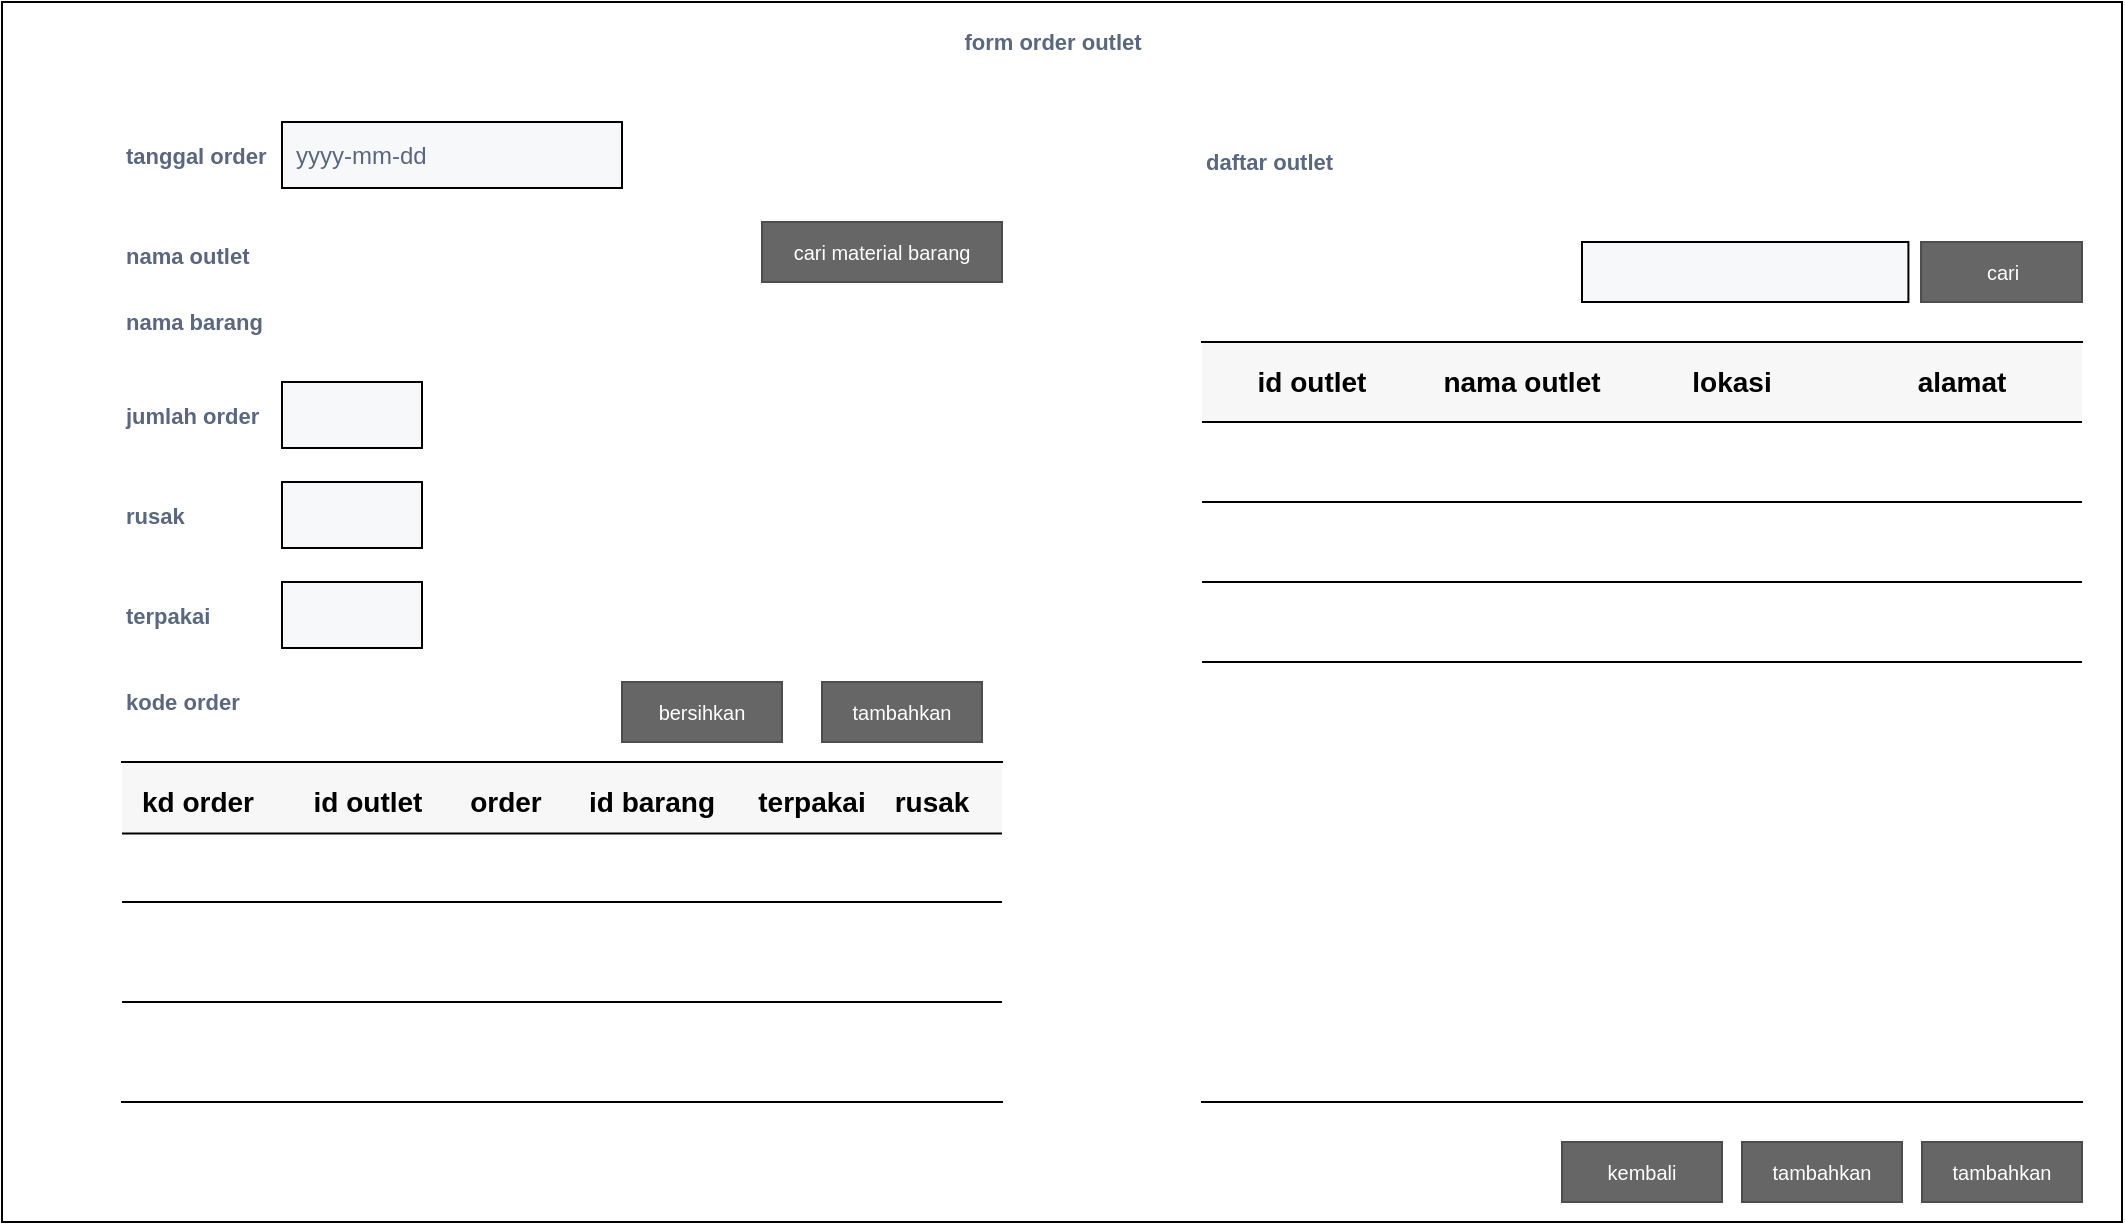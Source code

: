 <mxfile version="12.8.5" type="github">
  <diagram id="yg1paYqdCrh0pD1ITqRo" name="Page-1">
    <mxGraphModel dx="868" dy="390" grid="1" gridSize="10" guides="1" tooltips="1" connect="1" arrows="1" fold="1" page="1" pageScale="1" pageWidth="850" pageHeight="1100" math="0" shadow="0">
      <root>
        <mxCell id="0" />
        <mxCell id="1" parent="0" />
        <mxCell id="eWDfw4_UJDr3bdIwtCD6-1" value="" style="whiteSpace=wrap;html=1;rounded=0;shadow=0;labelBackgroundColor=none;strokeColor=#000000;strokeWidth=1;fillColor=none;fontFamily=Verdana;fontSize=12;fontColor=#000000;align=center;comic=0;" parent="1" vertex="1">
          <mxGeometry x="20" y="20" width="1060" height="610" as="geometry" />
        </mxCell>
        <mxCell id="eWDfw4_UJDr3bdIwtCD6-6" value="cari material barang" style="rounded=0;html=1;shadow=0;dashed=0;whiteSpace=wrap;fontSize=10;fillColor=#666666;align=center;strokeColor=#4D4D4D;fontColor=#ffffff;comic=0;" parent="1" vertex="1">
          <mxGeometry x="400" y="130" width="120" height="30" as="geometry" />
        </mxCell>
        <mxCell id="eWDfw4_UJDr3bdIwtCD6-8" value="" style="group" parent="1" vertex="1" connectable="0">
          <mxGeometry x="80" y="130" width="250" height="33" as="geometry" />
        </mxCell>
        <mxCell id="eWDfw4_UJDr3bdIwtCD6-9" value="nama outlet" style="fillColor=none;strokeColor=none;html=1;fontSize=11;fontStyle=0;align=left;fontColor=#596780;fontStyle=1;fontSize=11;comic=0;" parent="eWDfw4_UJDr3bdIwtCD6-8" vertex="1">
          <mxGeometry y="6.5" width="70" height="20" as="geometry" />
        </mxCell>
        <mxCell id="eWDfw4_UJDr3bdIwtCD6-11" value="nama barang" style="fillColor=none;strokeColor=none;html=1;fontSize=11;fontStyle=0;align=left;fontColor=#596780;fontStyle=1;fontSize=11;comic=0;" parent="1" vertex="1">
          <mxGeometry x="80" y="170" width="70" height="20" as="geometry" />
        </mxCell>
        <mxCell id="eWDfw4_UJDr3bdIwtCD6-16" value="yyy-mm-ddd" style="group" parent="1" vertex="1" connectable="0">
          <mxGeometry x="80" y="80" width="250" height="33" as="geometry" />
        </mxCell>
        <mxCell id="eWDfw4_UJDr3bdIwtCD6-17" value="tanggal order" style="fillColor=none;strokeColor=none;html=1;fontSize=11;fontStyle=0;align=left;fontColor=#596780;fontStyle=1;fontSize=11;comic=0;" parent="eWDfw4_UJDr3bdIwtCD6-16" vertex="1">
          <mxGeometry y="6.5" width="70" height="20" as="geometry" />
        </mxCell>
        <mxCell id="eWDfw4_UJDr3bdIwtCD6-18" value="yyyy-mm-dd" style="rounded=0;arcSize=9;fillColor=#F7F8F9;align=left;spacingLeft=5;strokeColor=#000000;html=1;strokeWidth=1;fontColor=#596780;fontSize=12;comic=0;" parent="eWDfw4_UJDr3bdIwtCD6-16" vertex="1">
          <mxGeometry x="80" width="170" height="33" as="geometry" />
        </mxCell>
        <mxCell id="eWDfw4_UJDr3bdIwtCD6-19" value="kode order" style="fillColor=none;strokeColor=none;html=1;fontSize=11;fontStyle=0;align=left;fontColor=#596780;fontStyle=1;fontSize=11;comic=0;" parent="1" vertex="1">
          <mxGeometry x="80" y="360" width="70" height="20" as="geometry" />
        </mxCell>
        <mxCell id="eWDfw4_UJDr3bdIwtCD6-20" value="" style="shape=partialRectangle;right=0;left=0;strokeColor=#000000;fillColor=#ffffff;whiteSpace=wrap;" parent="1" vertex="1">
          <mxGeometry x="80" y="400" width="440" height="170" as="geometry" />
        </mxCell>
        <mxCell id="eWDfw4_UJDr3bdIwtCD6-21" value="" style="html=1;shadow=0;dashed=0;shape=mxgraph.bootstrap.horLines;strokeColor=inherit;fillColor=#000000;fillOpacity=3;resizeWidth=1;" parent="eWDfw4_UJDr3bdIwtCD6-20" vertex="1">
          <mxGeometry width="440" height="40" relative="1" as="geometry" />
        </mxCell>
        <mxCell id="eWDfw4_UJDr3bdIwtCD6-22" value="kd order" style="html=1;shadow=0;dashed=0;shape=mxgraph.bootstrap.rect;strokeColor=none;fillColor=none;fontSize=14;fontStyle=1;align=center;whiteSpace=wrap;resizeHeight=1;" parent="eWDfw4_UJDr3bdIwtCD6-21" vertex="1">
          <mxGeometry width="70" height="40" relative="1" as="geometry">
            <mxPoint x="3" as="offset" />
          </mxGeometry>
        </mxCell>
        <mxCell id="eWDfw4_UJDr3bdIwtCD6-23" value="id outlet" style="html=1;shadow=0;dashed=0;shape=mxgraph.bootstrap.rect;strokeColor=none;fillColor=none;fontSize=14;fontStyle=1;align=center;whiteSpace=wrap;resizeHeight=1;" parent="eWDfw4_UJDr3bdIwtCD6-21" vertex="1">
          <mxGeometry width="70" height="40" relative="1" as="geometry">
            <mxPoint x="88" as="offset" />
          </mxGeometry>
        </mxCell>
        <mxCell id="eWDfw4_UJDr3bdIwtCD6-24" value="order" style="html=1;shadow=0;dashed=0;shape=mxgraph.bootstrap.rect;strokeColor=none;fillColor=none;fontSize=14;fontStyle=1;align=center;whiteSpace=wrap;resizeHeight=1;" parent="eWDfw4_UJDr3bdIwtCD6-21" vertex="1">
          <mxGeometry width="60" height="40" relative="1" as="geometry">
            <mxPoint x="162" as="offset" />
          </mxGeometry>
        </mxCell>
        <mxCell id="eWDfw4_UJDr3bdIwtCD6-25" value="id barang" style="html=1;shadow=0;dashed=0;shape=mxgraph.bootstrap.rect;strokeColor=none;fillColor=none;fontSize=14;fontStyle=1;align=center;whiteSpace=wrap;resizeHeight=1;" parent="eWDfw4_UJDr3bdIwtCD6-21" vertex="1">
          <mxGeometry width="90" height="40" relative="1" as="geometry">
            <mxPoint x="220" as="offset" />
          </mxGeometry>
        </mxCell>
        <mxCell id="4aZbBNj6QW1r3uf6kM99-2" value="terpakai" style="html=1;shadow=0;dashed=0;shape=mxgraph.bootstrap.rect;strokeColor=none;fillColor=none;fontSize=14;fontStyle=1;align=center;whiteSpace=wrap;resizeHeight=1;" vertex="1" parent="eWDfw4_UJDr3bdIwtCD6-21">
          <mxGeometry width="90" height="40" relative="1" as="geometry">
            <mxPoint x="300" as="offset" />
          </mxGeometry>
        </mxCell>
        <mxCell id="4aZbBNj6QW1r3uf6kM99-3" value="rusak" style="html=1;shadow=0;dashed=0;shape=mxgraph.bootstrap.rect;strokeColor=none;fillColor=none;fontSize=14;fontStyle=1;align=center;whiteSpace=wrap;resizeHeight=1;" vertex="1" parent="eWDfw4_UJDr3bdIwtCD6-21">
          <mxGeometry width="70" height="40" relative="1" as="geometry">
            <mxPoint x="370" as="offset" />
          </mxGeometry>
        </mxCell>
        <mxCell id="eWDfw4_UJDr3bdIwtCD6-26" value="" style="strokeColor=#000000;fillColor=inherit;gradientColor=inherit;html=1;shadow=0;dashed=0;shape=mxgraph.bootstrap.horLines;resizeWidth=1;" parent="eWDfw4_UJDr3bdIwtCD6-20" vertex="1">
          <mxGeometry width="440" height="50" relative="1" as="geometry">
            <mxPoint y="120" as="offset" />
          </mxGeometry>
        </mxCell>
        <mxCell id="eWDfw4_UJDr3bdIwtCD6-27" value="" style="strokeColor=#000000;fillColor=inherit;gradientColor=inherit;html=1;shadow=0;dashed=0;shape=mxgraph.bootstrap.horLines;resizeWidth=1;" parent="eWDfw4_UJDr3bdIwtCD6-20" vertex="1">
          <mxGeometry y="35.79" width="440" height="34.21" as="geometry">
            <mxPoint y="140" as="offset" />
          </mxGeometry>
        </mxCell>
        <mxCell id="eWDfw4_UJDr3bdIwtCD6-28" value="bersihkan" style="rounded=0;html=1;shadow=0;dashed=0;whiteSpace=wrap;fontSize=10;fillColor=#666666;align=center;strokeColor=#4D4D4D;fontColor=#ffffff;comic=0;" parent="1" vertex="1">
          <mxGeometry x="330" y="360" width="80" height="30" as="geometry" />
        </mxCell>
        <mxCell id="eWDfw4_UJDr3bdIwtCD6-29" value="tambahkan" style="rounded=0;html=1;shadow=0;dashed=0;whiteSpace=wrap;fontSize=10;fillColor=#666666;align=center;strokeColor=#4D4D4D;fontColor=#ffffff;comic=0;" parent="1" vertex="1">
          <mxGeometry x="430" y="360" width="80" height="30" as="geometry" />
        </mxCell>
        <mxCell id="eWDfw4_UJDr3bdIwtCD6-30" value="" style="shape=partialRectangle;right=0;left=0;strokeColor=#000000;fillColor=#ffffff;whiteSpace=wrap;" parent="1" vertex="1">
          <mxGeometry x="620" y="190" width="440" height="380" as="geometry" />
        </mxCell>
        <mxCell id="eWDfw4_UJDr3bdIwtCD6-31" value="" style="html=1;shadow=0;dashed=0;shape=mxgraph.bootstrap.horLines;strokeColor=inherit;fillColor=#000000;fillOpacity=3;resizeWidth=1;" parent="eWDfw4_UJDr3bdIwtCD6-30" vertex="1">
          <mxGeometry width="440" height="40" relative="1" as="geometry" />
        </mxCell>
        <mxCell id="eWDfw4_UJDr3bdIwtCD6-32" value="id outlet" style="html=1;shadow=0;dashed=0;shape=mxgraph.bootstrap.rect;strokeColor=none;fillColor=none;fontSize=14;fontStyle=1;align=center;whiteSpace=wrap;resizeHeight=1;" parent="eWDfw4_UJDr3bdIwtCD6-31" vertex="1">
          <mxGeometry width="90" height="40" relative="1" as="geometry">
            <mxPoint x="10" as="offset" />
          </mxGeometry>
        </mxCell>
        <mxCell id="eWDfw4_UJDr3bdIwtCD6-33" value="nama outlet" style="html=1;shadow=0;dashed=0;shape=mxgraph.bootstrap.rect;strokeColor=none;fillColor=none;fontSize=14;fontStyle=1;align=center;whiteSpace=wrap;resizeHeight=1;" parent="eWDfw4_UJDr3bdIwtCD6-31" vertex="1">
          <mxGeometry width="100" height="40" relative="1" as="geometry">
            <mxPoint x="110" as="offset" />
          </mxGeometry>
        </mxCell>
        <mxCell id="eWDfw4_UJDr3bdIwtCD6-34" value="lokasi" style="html=1;shadow=0;dashed=0;shape=mxgraph.bootstrap.rect;strokeColor=none;fillColor=none;fontSize=14;fontStyle=1;align=center;whiteSpace=wrap;resizeHeight=1;" parent="eWDfw4_UJDr3bdIwtCD6-31" vertex="1">
          <mxGeometry width="90" height="40" relative="1" as="geometry">
            <mxPoint x="220" as="offset" />
          </mxGeometry>
        </mxCell>
        <mxCell id="eWDfw4_UJDr3bdIwtCD6-35" value="alamat" style="html=1;shadow=0;dashed=0;shape=mxgraph.bootstrap.rect;strokeColor=none;fillColor=none;fontSize=14;fontStyle=1;align=center;whiteSpace=wrap;resizeHeight=1;" parent="eWDfw4_UJDr3bdIwtCD6-31" vertex="1">
          <mxGeometry width="120" height="40" relative="1" as="geometry">
            <mxPoint x="320" as="offset" />
          </mxGeometry>
        </mxCell>
        <mxCell id="eWDfw4_UJDr3bdIwtCD6-36" value="" style="strokeColor=#000000;fillColor=inherit;gradientColor=inherit;html=1;shadow=0;dashed=0;shape=mxgraph.bootstrap.horLines;resizeWidth=1;" parent="eWDfw4_UJDr3bdIwtCD6-30" vertex="1">
          <mxGeometry width="440" height="40" relative="1" as="geometry">
            <mxPoint y="120" as="offset" />
          </mxGeometry>
        </mxCell>
        <mxCell id="eWDfw4_UJDr3bdIwtCD6-37" value="" style="strokeColor=#000000;fillColor=inherit;gradientColor=inherit;html=1;shadow=0;dashed=0;shape=mxgraph.bootstrap.horLines;resizeWidth=1;" parent="eWDfw4_UJDr3bdIwtCD6-30" vertex="1">
          <mxGeometry y="80" width="440" height="40" as="geometry">
            <mxPoint y="140" as="offset" />
          </mxGeometry>
        </mxCell>
        <mxCell id="eWDfw4_UJDr3bdIwtCD6-38" value="" style="group" parent="1" vertex="1" connectable="0">
          <mxGeometry x="810" y="140" width="250" height="30" as="geometry" />
        </mxCell>
        <mxCell id="eWDfw4_UJDr3bdIwtCD6-39" value="" style="rounded=0;arcSize=9;fillColor=#F7F8F9;align=left;spacingLeft=5;strokeColor=#000000;html=1;strokeWidth=1;fontColor=#596780;fontSize=12;comic=0;" parent="eWDfw4_UJDr3bdIwtCD6-38" vertex="1">
          <mxGeometry width="163.2" height="30" as="geometry" />
        </mxCell>
        <mxCell id="eWDfw4_UJDr3bdIwtCD6-40" value="cari" style="rounded=0;html=1;shadow=0;dashed=0;whiteSpace=wrap;fontSize=10;fillColor=#666666;align=center;strokeColor=#4D4D4D;fontColor=#ffffff;comic=0;" parent="eWDfw4_UJDr3bdIwtCD6-38" vertex="1">
          <mxGeometry x="169.5" width="80.5" height="30" as="geometry" />
        </mxCell>
        <mxCell id="eWDfw4_UJDr3bdIwtCD6-41" value="daftar outlet&lt;span style=&quot;color: rgba(0 , 0 , 0 , 0) ; font-family: monospace ; font-size: 0px ; font-weight: 400&quot;&gt;%3CmxGraphModel%3E%3Croot%3E%3CmxCell%20id%3D%220%22%2F%3E%3CmxCell%20id%3D%221%22%20parent%3D%220%22%2F%3E%3CmxCell%20id%3D%222%22%20value%3D%22nama%20outlet%22%20style%3D%22fillColor%3Dnone%3BstrokeColor%3Dnone%3Bhtml%3D1%3BfontSize%3D11%3BfontStyle%3D0%3Balign%3Dleft%3BfontColor%3D%23596780%3BfontStyle%3D1%3BfontSize%3D11%3Bcomic%3D0%3B%22%20vertex%3D%221%22%20parent%3D%221%22%3E%3CmxGeometry%20x%3D%2280%22%20y%3D%22136.5%22%20width%3D%2270%22%20height%3D%2220%22%20as%3D%22geometry%22%2F%3E%3C%2FmxCell%3E%3C%2Froot%3E%3C%2FmxGraphModel%3E&lt;/span&gt;" style="fillColor=none;strokeColor=none;html=1;fontSize=11;fontStyle=0;align=left;fontColor=#596780;fontStyle=1;fontSize=11;comic=0;" parent="1" vertex="1">
          <mxGeometry x="620" y="90" width="70" height="20" as="geometry" />
        </mxCell>
        <mxCell id="eWDfw4_UJDr3bdIwtCD6-42" value="form order outlet" style="fillColor=none;strokeColor=none;html=1;fontSize=11;fontStyle=0;align=center;fontColor=#596780;fontStyle=1;fontSize=11;comic=0;" parent="1" vertex="1">
          <mxGeometry x="40" y="30" width="1010" height="20" as="geometry" />
        </mxCell>
        <mxCell id="eWDfw4_UJDr3bdIwtCD6-43" value="kembali" style="rounded=0;html=1;shadow=0;dashed=0;whiteSpace=wrap;fontSize=10;fillColor=#666666;align=center;strokeColor=#4D4D4D;fontColor=#ffffff;comic=0;" parent="1" vertex="1">
          <mxGeometry x="800" y="590" width="80" height="30" as="geometry" />
        </mxCell>
        <mxCell id="eWDfw4_UJDr3bdIwtCD6-44" value="tambahkan" style="rounded=0;html=1;shadow=0;dashed=0;whiteSpace=wrap;fontSize=10;fillColor=#666666;align=center;strokeColor=#4D4D4D;fontColor=#ffffff;comic=0;" parent="1" vertex="1">
          <mxGeometry x="890" y="590" width="80" height="30" as="geometry" />
        </mxCell>
        <mxCell id="eWDfw4_UJDr3bdIwtCD6-45" value="tambahkan" style="rounded=0;html=1;shadow=0;dashed=0;whiteSpace=wrap;fontSize=10;fillColor=#666666;align=center;strokeColor=#4D4D4D;fontColor=#ffffff;comic=0;" parent="1" vertex="1">
          <mxGeometry x="980" y="590" width="80" height="30" as="geometry" />
        </mxCell>
        <mxCell id="4aZbBNj6QW1r3uf6kM99-4" value="" style="group" vertex="1" connectable="0" parent="1">
          <mxGeometry x="80" y="210" width="150" height="33" as="geometry" />
        </mxCell>
        <mxCell id="eWDfw4_UJDr3bdIwtCD6-14" value="jumlah order" style="fillColor=none;strokeColor=none;html=1;fontSize=11;fontStyle=0;align=left;fontColor=#596780;fontStyle=1;fontSize=11;comic=0;" parent="4aZbBNj6QW1r3uf6kM99-4" vertex="1">
          <mxGeometry y="6.5" width="70" height="20" as="geometry" />
        </mxCell>
        <mxCell id="eWDfw4_UJDr3bdIwtCD6-15" value="" style="rounded=0;arcSize=9;fillColor=#F7F8F9;align=left;spacingLeft=5;strokeColor=#000000;html=1;strokeWidth=1;fontColor=#596780;fontSize=12;comic=0;" parent="4aZbBNj6QW1r3uf6kM99-4" vertex="1">
          <mxGeometry x="80" width="70" height="33" as="geometry" />
        </mxCell>
        <mxCell id="4aZbBNj6QW1r3uf6kM99-5" value="" style="group" vertex="1" connectable="0" parent="1">
          <mxGeometry x="80" y="260" width="150" height="33" as="geometry" />
        </mxCell>
        <mxCell id="4aZbBNj6QW1r3uf6kM99-6" value="rusak" style="fillColor=none;strokeColor=none;html=1;fontSize=11;fontStyle=0;align=left;fontColor=#596780;fontStyle=1;fontSize=11;comic=0;" vertex="1" parent="4aZbBNj6QW1r3uf6kM99-5">
          <mxGeometry y="6.5" width="70" height="20" as="geometry" />
        </mxCell>
        <mxCell id="4aZbBNj6QW1r3uf6kM99-7" value="" style="rounded=0;arcSize=9;fillColor=#F7F8F9;align=left;spacingLeft=5;strokeColor=#000000;html=1;strokeWidth=1;fontColor=#596780;fontSize=12;comic=0;" vertex="1" parent="4aZbBNj6QW1r3uf6kM99-5">
          <mxGeometry x="80" width="70" height="33" as="geometry" />
        </mxCell>
        <mxCell id="4aZbBNj6QW1r3uf6kM99-8" value="" style="group" vertex="1" connectable="0" parent="1">
          <mxGeometry x="80" y="310" width="150" height="33" as="geometry" />
        </mxCell>
        <mxCell id="4aZbBNj6QW1r3uf6kM99-9" value="terpakai" style="fillColor=none;strokeColor=none;html=1;fontSize=11;fontStyle=0;align=left;fontColor=#596780;fontStyle=1;fontSize=11;comic=0;" vertex="1" parent="4aZbBNj6QW1r3uf6kM99-8">
          <mxGeometry y="6.5" width="70" height="20" as="geometry" />
        </mxCell>
        <mxCell id="4aZbBNj6QW1r3uf6kM99-10" value="" style="rounded=0;arcSize=9;fillColor=#F7F8F9;align=left;spacingLeft=5;strokeColor=#000000;html=1;strokeWidth=1;fontColor=#596780;fontSize=12;comic=0;" vertex="1" parent="4aZbBNj6QW1r3uf6kM99-8">
          <mxGeometry x="80" width="70" height="33" as="geometry" />
        </mxCell>
      </root>
    </mxGraphModel>
  </diagram>
</mxfile>
